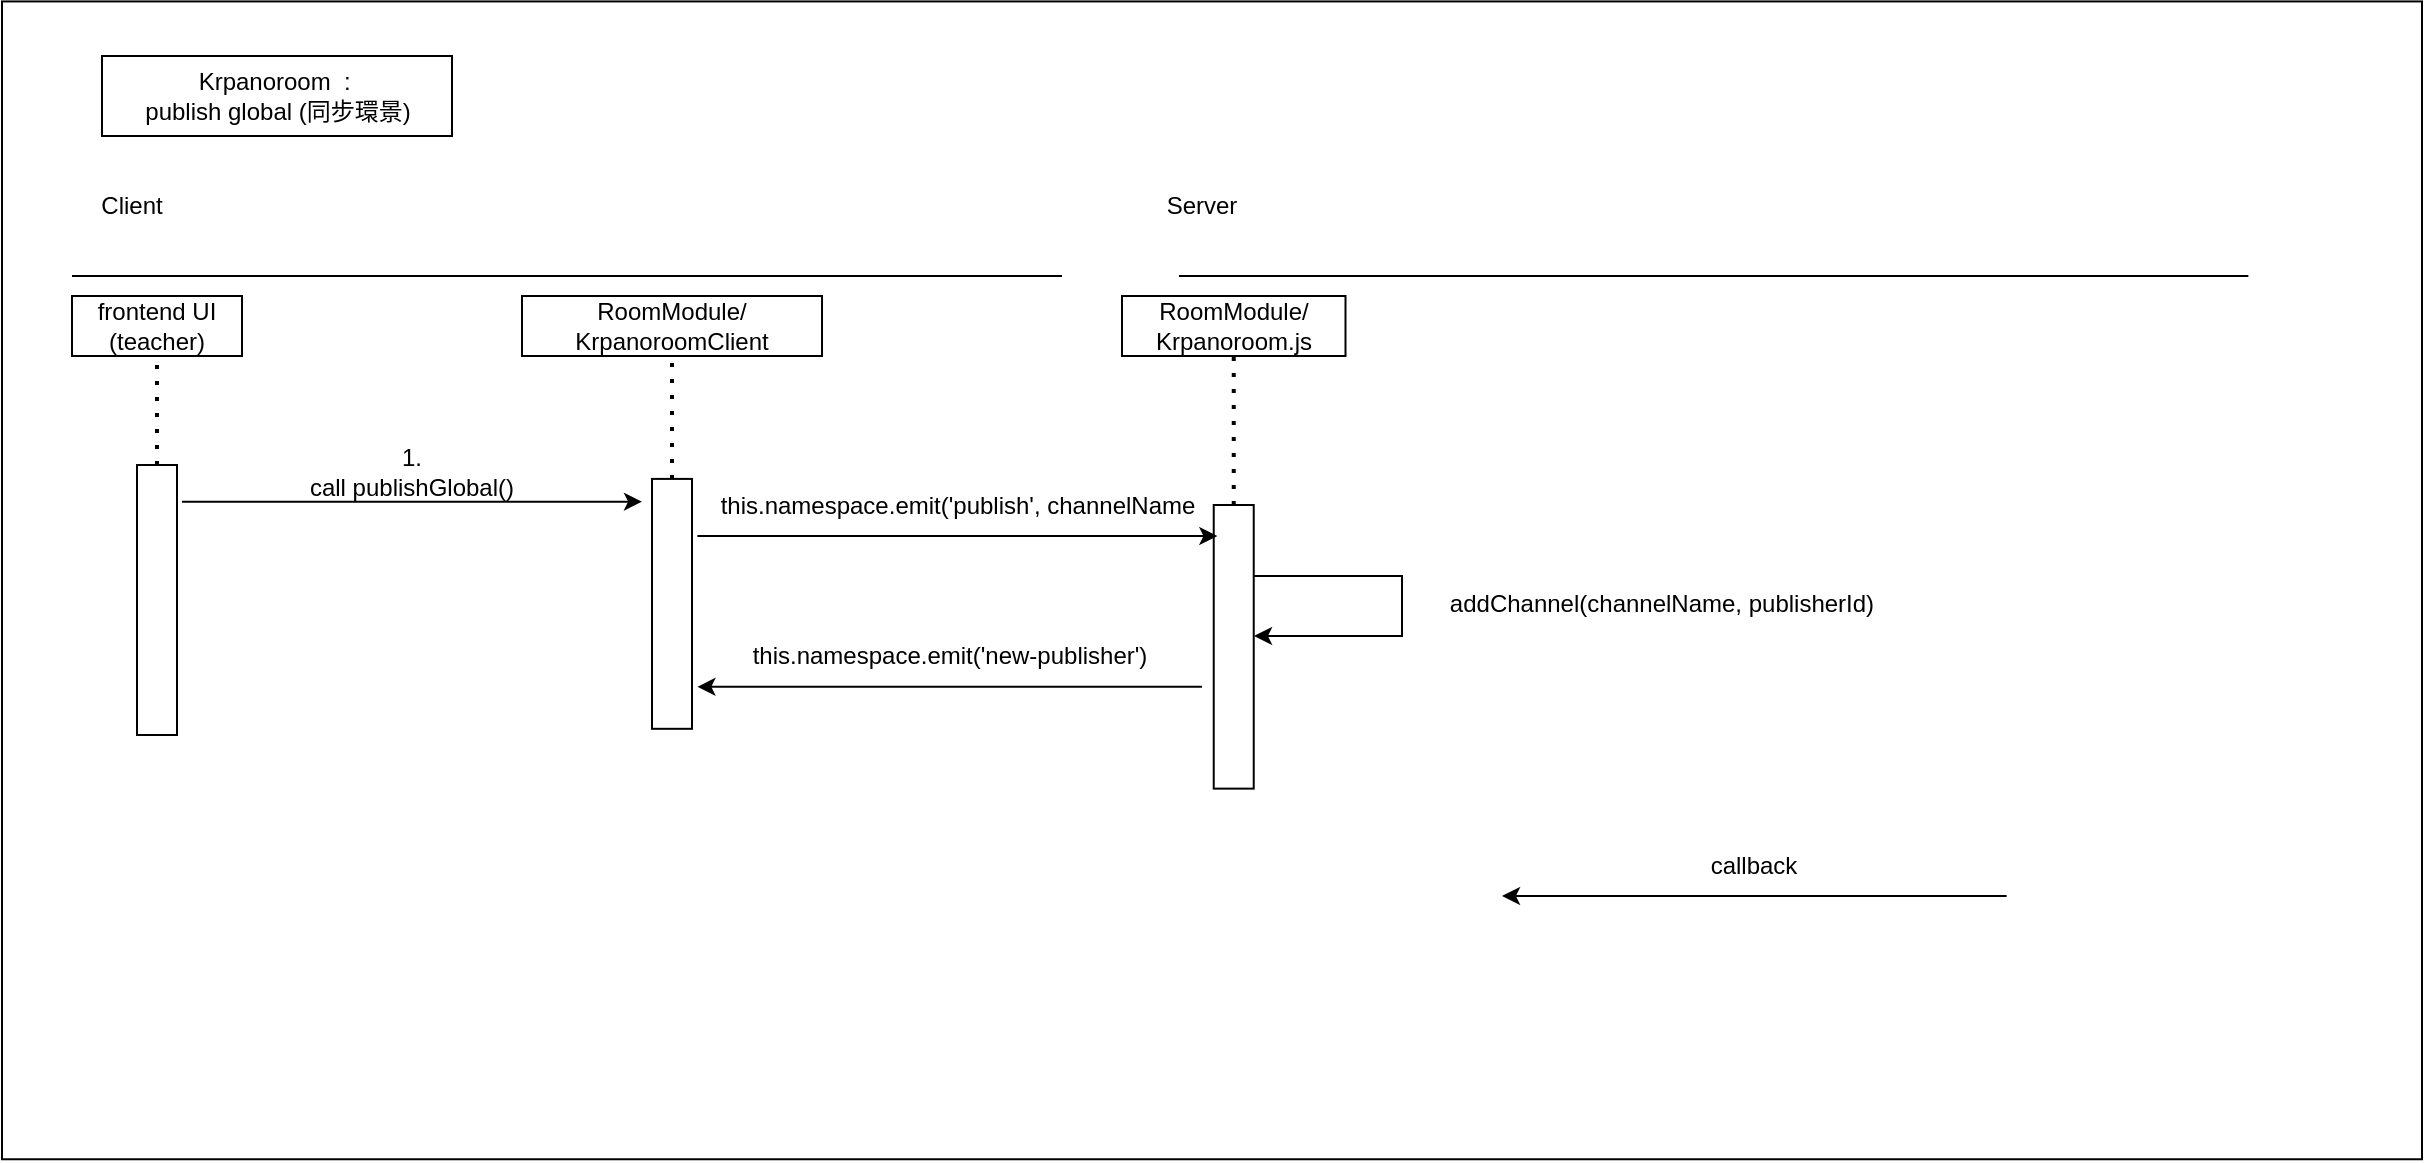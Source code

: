 <mxfile version="20.8.21" type="github">
  <diagram id="Z87XCZslrCXwQrkr19RX" name="Page-1">
    <mxGraphModel dx="2261" dy="707" grid="1" gridSize="10" guides="1" tooltips="1" connect="1" arrows="1" fold="1" page="1" pageScale="1" pageWidth="827" pageHeight="1169" math="0" shadow="0">
      <root>
        <mxCell id="0" />
        <mxCell id="1" parent="0" />
        <mxCell id="S6yvC7qdEsfKQvKiLP5z-28" value="" style="rounded=0;whiteSpace=wrap;html=1;" parent="1" vertex="1">
          <mxGeometry x="-780" y="42.72" width="1210" height="578.91" as="geometry" />
        </mxCell>
        <mxCell id="S6yvC7qdEsfKQvKiLP5z-32" value="" style="endArrow=none;dashed=1;html=1;dashPattern=1 3;strokeWidth=2;rounded=0;entryX=0.5;entryY=1;entryDx=0;entryDy=0;startArrow=none;" parent="1" source="S6yvC7qdEsfKQvKiLP5z-33" target="S6yvC7qdEsfKQvKiLP5z-30" edge="1">
          <mxGeometry width="50" height="50" relative="1" as="geometry">
            <mxPoint x="-631.3" y="640" as="sourcePoint" />
            <mxPoint x="-631.3" y="270" as="targetPoint" />
          </mxGeometry>
        </mxCell>
        <mxCell id="S6yvC7qdEsfKQvKiLP5z-27" value="" style="rounded=0;whiteSpace=wrap;html=1;" parent="1" vertex="1">
          <mxGeometry x="-730" y="70" width="175" height="40" as="geometry" />
        </mxCell>
        <mxCell id="S6yvC7qdEsfKQvKiLP5z-3" value="RoomModule/&lt;br&gt;Krpanoroom.js" style="rounded=0;whiteSpace=wrap;html=1;" parent="1" vertex="1">
          <mxGeometry x="-220" y="190" width="111.75" height="30" as="geometry" />
        </mxCell>
        <mxCell id="S6yvC7qdEsfKQvKiLP5z-6" value="" style="endArrow=none;dashed=1;html=1;dashPattern=1 3;strokeWidth=2;rounded=0;entryX=0.5;entryY=1;entryDx=0;entryDy=0;startArrow=none;" parent="1" source="QYz8oIN1GEiqAUlNkPk4-4" target="S6yvC7qdEsfKQvKiLP5z-3" edge="1">
          <mxGeometry width="50" height="50" relative="1" as="geometry">
            <mxPoint x="-187.75" y="690" as="sourcePoint" />
            <mxPoint x="-41.5" y="280" as="targetPoint" />
          </mxGeometry>
        </mxCell>
        <mxCell id="S6yvC7qdEsfKQvKiLP5z-9" value="" style="endArrow=none;html=1;rounded=0;" parent="1" edge="1">
          <mxGeometry width="50" height="50" relative="1" as="geometry">
            <mxPoint x="-745" y="180" as="sourcePoint" />
            <mxPoint x="-250" y="180" as="targetPoint" />
          </mxGeometry>
        </mxCell>
        <mxCell id="S6yvC7qdEsfKQvKiLP5z-10" value="" style="endArrow=none;html=1;rounded=0;" parent="1" edge="1">
          <mxGeometry width="50" height="50" relative="1" as="geometry">
            <mxPoint x="-191.5" y="180" as="sourcePoint" />
            <mxPoint x="343.19" y="180" as="targetPoint" />
          </mxGeometry>
        </mxCell>
        <mxCell id="S6yvC7qdEsfKQvKiLP5z-11" value="Client" style="text;strokeColor=none;align=center;fillColor=none;html=1;verticalAlign=middle;whiteSpace=wrap;rounded=0;" parent="1" vertex="1">
          <mxGeometry x="-745" y="130" width="60" height="30" as="geometry" />
        </mxCell>
        <mxCell id="S6yvC7qdEsfKQvKiLP5z-12" value="Server" style="text;strokeColor=none;align=center;fillColor=none;html=1;verticalAlign=middle;whiteSpace=wrap;rounded=0;" parent="1" vertex="1">
          <mxGeometry x="-210" y="130" width="60" height="30" as="geometry" />
        </mxCell>
        <mxCell id="S6yvC7qdEsfKQvKiLP5z-26" value="Krpanoroom&amp;nbsp; :&amp;nbsp;&lt;br&gt;publish global (同步環景)" style="text;strokeColor=none;align=center;fillColor=none;html=1;verticalAlign=middle;whiteSpace=wrap;rounded=0;" parent="1" vertex="1">
          <mxGeometry x="-717.5" y="75" width="150" height="30" as="geometry" />
        </mxCell>
        <mxCell id="S6yvC7qdEsfKQvKiLP5z-30" value="RoomModule/&lt;br&gt;KrpanoroomClient" style="rounded=0;whiteSpace=wrap;html=1;" parent="1" vertex="1">
          <mxGeometry x="-520.0" y="190" width="150.01" height="30" as="geometry" />
        </mxCell>
        <mxCell id="S6yvC7qdEsfKQvKiLP5z-33" value="" style="rounded=0;whiteSpace=wrap;html=1;rotation=90;" parent="1" vertex="1">
          <mxGeometry x="-507.47" y="333.93" width="124.95" height="20" as="geometry" />
        </mxCell>
        <mxCell id="QYz8oIN1GEiqAUlNkPk4-4" value="" style="rounded=0;whiteSpace=wrap;html=1;rotation=90;spacing=4;" parent="1" vertex="1">
          <mxGeometry x="-235.04" y="355.41" width="141.81" height="20" as="geometry" />
        </mxCell>
        <mxCell id="MCn9pfl6cx8tljpHCmL5-1" value="" style="endArrow=classic;html=1;rounded=0;entryX=1;entryY=1;entryDx=0;entryDy=0;exitX=0;exitY=1;exitDx=0;exitDy=0;" parent="1" source="MCn9pfl6cx8tljpHCmL5-3" target="MCn9pfl6cx8tljpHCmL5-3" edge="1">
          <mxGeometry width="50" height="50" relative="1" as="geometry">
            <mxPoint x="-738.96" y="286.84" as="sourcePoint" />
            <mxPoint x="-300" y="331" as="targetPoint" />
          </mxGeometry>
        </mxCell>
        <mxCell id="MCn9pfl6cx8tljpHCmL5-3" value="1. &lt;br&gt;call publishGlobal()" style="text;strokeColor=none;align=center;fillColor=none;html=1;verticalAlign=middle;whiteSpace=wrap;rounded=0;" parent="1" vertex="1">
          <mxGeometry x="-690" y="262.82" width="230" height="30" as="geometry" />
        </mxCell>
        <mxCell id="MCn9pfl6cx8tljpHCmL5-5" value="frontend UI&lt;br&gt;(teacher)" style="rounded=0;whiteSpace=wrap;html=1;" parent="1" vertex="1">
          <mxGeometry x="-745" y="190" width="85" height="30" as="geometry" />
        </mxCell>
        <mxCell id="MCn9pfl6cx8tljpHCmL5-6" value="" style="rounded=0;whiteSpace=wrap;html=1;rotation=90;spacing=4;" parent="1" vertex="1">
          <mxGeometry x="-770" y="332" width="135" height="20" as="geometry" />
        </mxCell>
        <mxCell id="MCn9pfl6cx8tljpHCmL5-7" value="" style="endArrow=none;dashed=1;html=1;dashPattern=1 3;strokeWidth=2;rounded=0;entryX=0.5;entryY=1;entryDx=0;entryDy=0;exitX=0;exitY=0.5;exitDx=0;exitDy=0;" parent="1" source="MCn9pfl6cx8tljpHCmL5-6" target="MCn9pfl6cx8tljpHCmL5-5" edge="1">
          <mxGeometry width="50" height="50" relative="1" as="geometry">
            <mxPoint x="-350" y="350" as="sourcePoint" />
            <mxPoint x="-300" y="300" as="targetPoint" />
          </mxGeometry>
        </mxCell>
        <mxCell id="0DKkQV_DlRvVZHHdh2dW-1" value="" style="endArrow=classic;html=1;rounded=0;exitX=0;exitY=1;exitDx=0;exitDy=0;entryX=1;entryY=1;entryDx=0;entryDy=0;" edge="1" parent="1" source="0DKkQV_DlRvVZHHdh2dW-2" target="0DKkQV_DlRvVZHHdh2dW-2">
          <mxGeometry width="50" height="50" relative="1" as="geometry">
            <mxPoint x="-210" y="370" as="sourcePoint" />
            <mxPoint x="-170" y="330" as="targetPoint" />
          </mxGeometry>
        </mxCell>
        <mxCell id="0DKkQV_DlRvVZHHdh2dW-2" value="this.namespace.emit(&#39;publish&#39;, channelName" style="text;strokeColor=none;align=center;fillColor=none;html=1;verticalAlign=middle;whiteSpace=wrap;rounded=0;" vertex="1" parent="1">
          <mxGeometry x="-432.31" y="280.0" width="260" height="30" as="geometry" />
        </mxCell>
        <mxCell id="0DKkQV_DlRvVZHHdh2dW-3" value="" style="endArrow=classic;html=1;rounded=0;exitX=0.25;exitY=0;exitDx=0;exitDy=0;" edge="1" parent="1" source="QYz8oIN1GEiqAUlNkPk4-4">
          <mxGeometry width="50" height="50" relative="1" as="geometry">
            <mxPoint x="-230" y="380" as="sourcePoint" />
            <mxPoint x="-154" y="360" as="targetPoint" />
            <Array as="points">
              <mxPoint x="-80" y="330" />
              <mxPoint x="-80" y="360" />
            </Array>
          </mxGeometry>
        </mxCell>
        <mxCell id="0DKkQV_DlRvVZHHdh2dW-4" value="addChannel(channelName, publisherId)" style="text;strokeColor=none;align=center;fillColor=none;html=1;verticalAlign=middle;whiteSpace=wrap;rounded=0;" vertex="1" parent="1">
          <mxGeometry x="-70" y="328.93" width="240" height="30" as="geometry" />
        </mxCell>
        <mxCell id="0DKkQV_DlRvVZHHdh2dW-6" value="" style="endArrow=classic;html=1;rounded=0;exitX=1;exitY=1;exitDx=0;exitDy=0;entryX=0;entryY=1;entryDx=0;entryDy=0;" edge="1" parent="1" source="0DKkQV_DlRvVZHHdh2dW-7" target="0DKkQV_DlRvVZHHdh2dW-7">
          <mxGeometry width="50" height="50" relative="1" as="geometry">
            <mxPoint x="-220" y="370" as="sourcePoint" />
            <mxPoint x="-170" y="320" as="targetPoint" />
          </mxGeometry>
        </mxCell>
        <mxCell id="0DKkQV_DlRvVZHHdh2dW-7" value="this.namespace.emit(&#39;new-publisher&#39;)" style="text;strokeColor=none;align=center;fillColor=none;html=1;verticalAlign=middle;whiteSpace=wrap;rounded=0;" vertex="1" parent="1">
          <mxGeometry x="-432.31" y="355.41" width="252.31" height="30" as="geometry" />
        </mxCell>
        <mxCell id="0DKkQV_DlRvVZHHdh2dW-8" value="callback" style="text;strokeColor=none;align=center;fillColor=none;html=1;verticalAlign=middle;whiteSpace=wrap;rounded=0;" vertex="1" parent="1">
          <mxGeometry x="-30" y="460" width="252.31" height="30" as="geometry" />
        </mxCell>
        <mxCell id="0DKkQV_DlRvVZHHdh2dW-9" value="" style="endArrow=classic;html=1;rounded=0;exitX=1;exitY=1;exitDx=0;exitDy=0;entryX=0;entryY=1;entryDx=0;entryDy=0;" edge="1" parent="1" source="0DKkQV_DlRvVZHHdh2dW-8" target="0DKkQV_DlRvVZHHdh2dW-8">
          <mxGeometry width="50" height="50" relative="1" as="geometry">
            <mxPoint x="-220" y="260" as="sourcePoint" />
            <mxPoint x="-170" y="210" as="targetPoint" />
          </mxGeometry>
        </mxCell>
      </root>
    </mxGraphModel>
  </diagram>
</mxfile>
